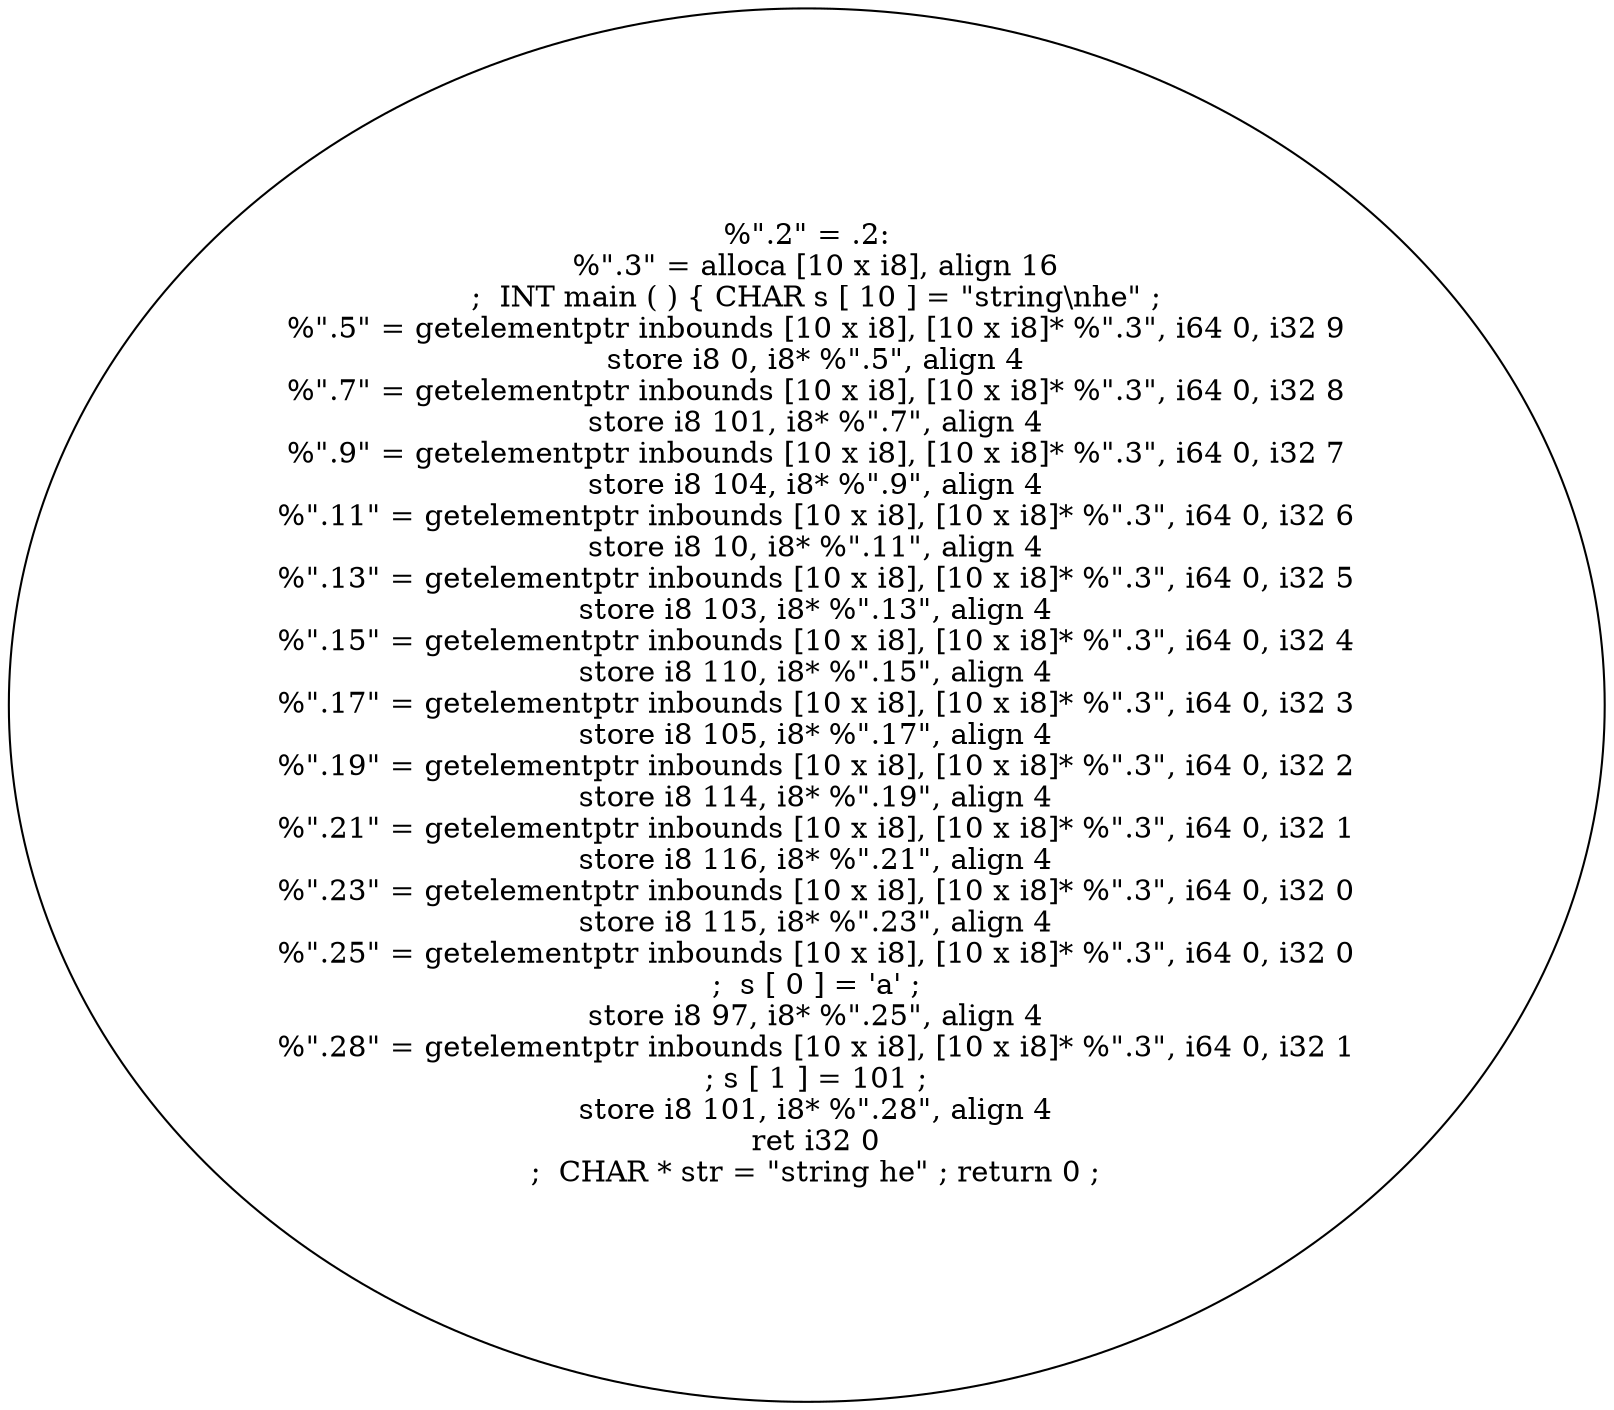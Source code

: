 digraph AST {
  "134789731416624" [label="%\".2\" = .2:
  %\".3\" = alloca [10 x i8], align 16
  ;  INT main ( ) { CHAR s [ 10 ] = \"string\\nhe\" ;
  %\".5\" = getelementptr inbounds [10 x i8], [10 x i8]* %\".3\", i64 0, i32 9
  store i8 0, i8* %\".5\", align 4
  %\".7\" = getelementptr inbounds [10 x i8], [10 x i8]* %\".3\", i64 0, i32 8
  store i8 101, i8* %\".7\", align 4
  %\".9\" = getelementptr inbounds [10 x i8], [10 x i8]* %\".3\", i64 0, i32 7
  store i8 104, i8* %\".9\", align 4
  %\".11\" = getelementptr inbounds [10 x i8], [10 x i8]* %\".3\", i64 0, i32 6
  store i8 10, i8* %\".11\", align 4
  %\".13\" = getelementptr inbounds [10 x i8], [10 x i8]* %\".3\", i64 0, i32 5
  store i8 103, i8* %\".13\", align 4
  %\".15\" = getelementptr inbounds [10 x i8], [10 x i8]* %\".3\", i64 0, i32 4
  store i8 110, i8* %\".15\", align 4
  %\".17\" = getelementptr inbounds [10 x i8], [10 x i8]* %\".3\", i64 0, i32 3
  store i8 105, i8* %\".17\", align 4
  %\".19\" = getelementptr inbounds [10 x i8], [10 x i8]* %\".3\", i64 0, i32 2
  store i8 114, i8* %\".19\", align 4
  %\".21\" = getelementptr inbounds [10 x i8], [10 x i8]* %\".3\", i64 0, i32 1
  store i8 116, i8* %\".21\", align 4
  %\".23\" = getelementptr inbounds [10 x i8], [10 x i8]* %\".3\", i64 0, i32 0
  store i8 115, i8* %\".23\", align 4
  %\".25\" = getelementptr inbounds [10 x i8], [10 x i8]* %\".3\", i64 0, i32 0
  ;  s [ 0 ] = 'a' ;
  store i8 97, i8* %\".25\", align 4
  %\".28\" = getelementptr inbounds [10 x i8], [10 x i8]* %\".3\", i64 0, i32 1
  ; s [ 1 ] = 101 ;
  store i8 101, i8* %\".28\", align 4
  ret i32 0
  ;  CHAR * str = \"string he\" ; return 0 ;"];
}
